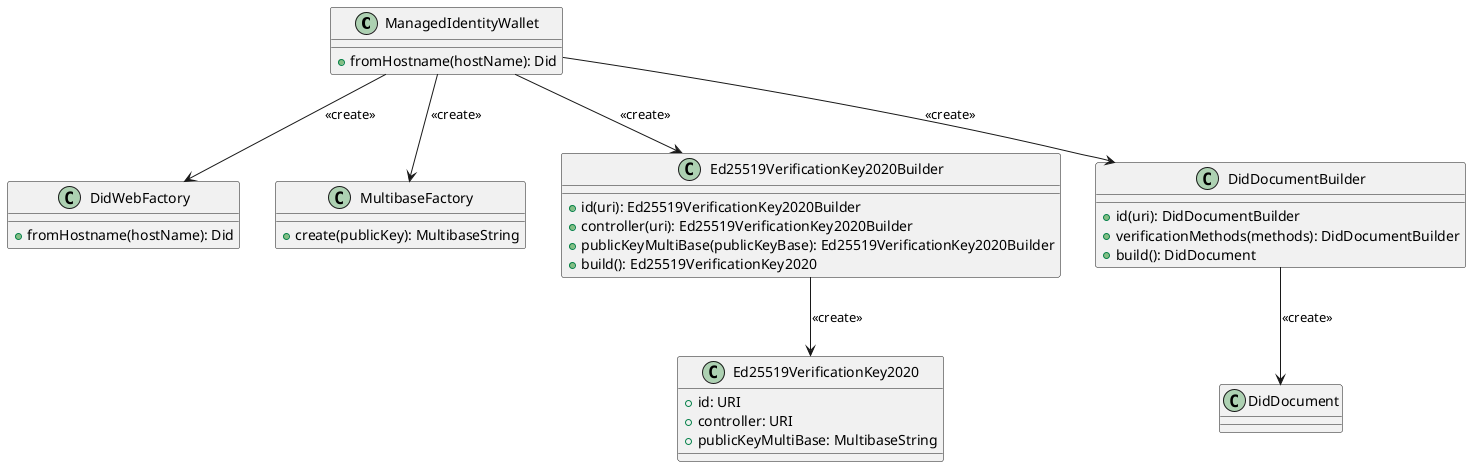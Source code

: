 @startuml

class ManagedIdentityWallet {
  +fromHostname(hostName): Did
}

class DidWebFactory {
  +fromHostname(hostName): Did
}

class MultibaseFactory {
  +create(publicKey): MultibaseString
}

class Ed25519VerificationKey2020Builder {
  +id(uri): Ed25519VerificationKey2020Builder
  +controller(uri): Ed25519VerificationKey2020Builder
  +publicKeyMultiBase(publicKeyBase): Ed25519VerificationKey2020Builder
  +build(): Ed25519VerificationKey2020
}

class Ed25519VerificationKey2020 {
  +id: URI
  +controller: URI
  +publicKeyMultiBase: MultibaseString
}

class DidDocumentBuilder {
  +id(uri): DidDocumentBuilder
  +verificationMethods(methods): DidDocumentBuilder
  +build(): DidDocument
}

ManagedIdentityWallet --> DidWebFactory: <<create>>
ManagedIdentityWallet --> MultibaseFactory: <<create>>
ManagedIdentityWallet --> Ed25519VerificationKey2020Builder: <<create>>
ManagedIdentityWallet --> DidDocumentBuilder: <<create>>

Ed25519VerificationKey2020Builder --> Ed25519VerificationKey2020: <<create>>

DidDocumentBuilder --> DidDocument: <<create>>

@enduml

